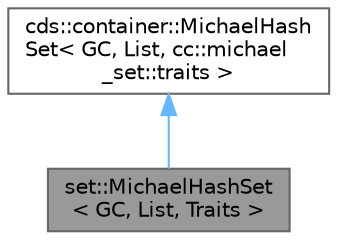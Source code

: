 digraph "set::MichaelHashSet&lt; GC, List, Traits &gt;"
{
 // LATEX_PDF_SIZE
  bgcolor="transparent";
  edge [fontname=Helvetica,fontsize=10,labelfontname=Helvetica,labelfontsize=10];
  node [fontname=Helvetica,fontsize=10,shape=box,height=0.2,width=0.4];
  Node1 [id="Node000001",label="set::MichaelHashSet\l\< GC, List, Traits \>",height=0.2,width=0.4,color="gray40", fillcolor="grey60", style="filled", fontcolor="black",tooltip=" "];
  Node2 -> Node1 [id="edge1_Node000001_Node000002",dir="back",color="steelblue1",style="solid",tooltip=" "];
  Node2 [id="Node000002",label="cds::container::MichaelHash\lSet\< GC, List, cc::michael\l_set::traits \>",height=0.2,width=0.4,color="gray40", fillcolor="white", style="filled",URL="$classcds_1_1container_1_1_michael_hash_set.html",tooltip=" "];
}

